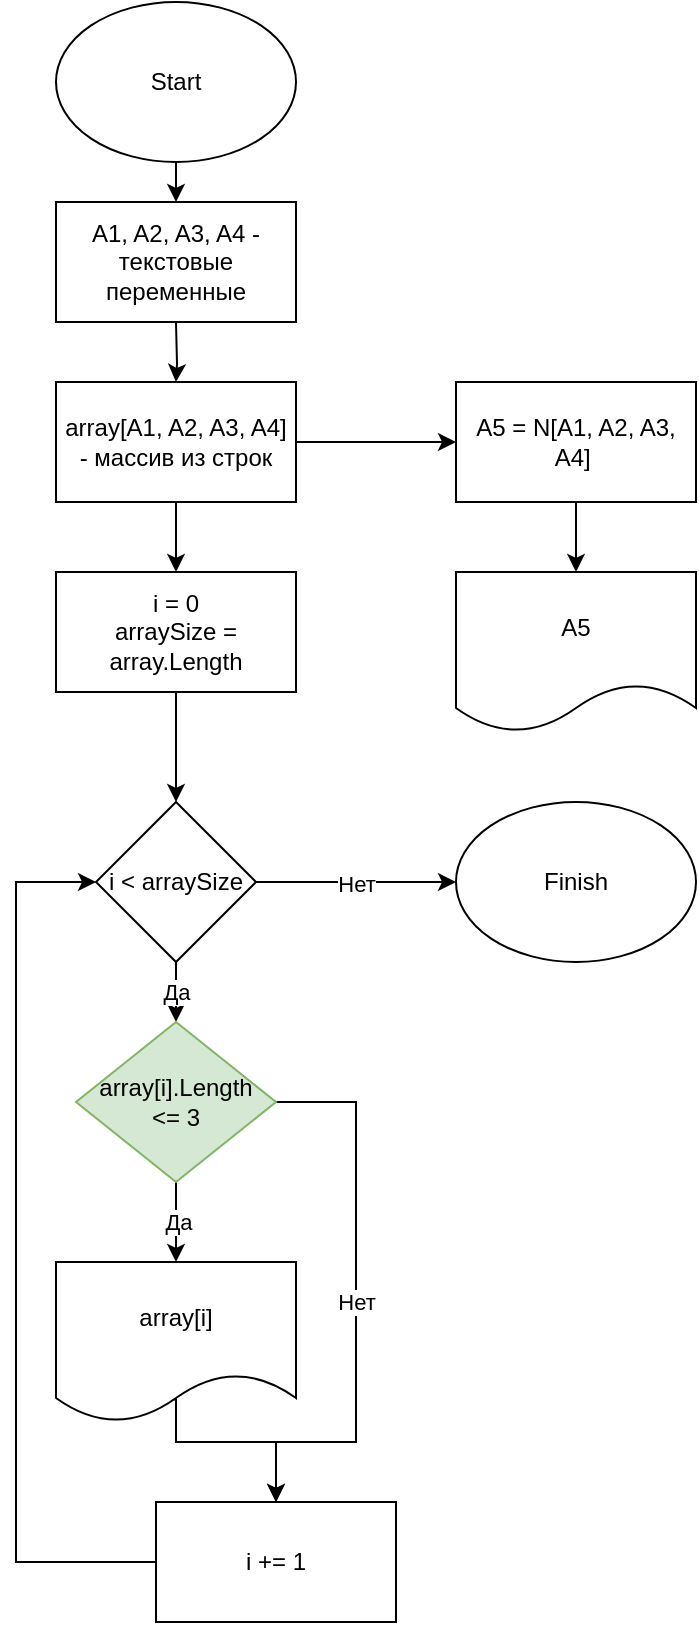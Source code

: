 <mxfile version="20.2.0" type="device"><diagram id="m00QZGib2a8l4ugTcDfq" name="Page-1"><mxGraphModel dx="1358" dy="834" grid="1" gridSize="10" guides="1" tooltips="1" connect="1" arrows="1" fold="1" page="1" pageScale="1" pageWidth="827" pageHeight="1169" math="0" shadow="0"><root><mxCell id="0"/><mxCell id="1" parent="0"/><mxCell id="Fjf4xkC8v7yiVz95J9Yq-1" style="edgeStyle=orthogonalEdgeStyle;rounded=0;orthogonalLoop=1;jettySize=auto;html=1;entryX=0.5;entryY=0;entryDx=0;entryDy=0;" parent="1" target="Fjf4xkC8v7yiVz95J9Yq-3" edge="1"><mxGeometry relative="1" as="geometry"><mxPoint x="450" y="200" as="sourcePoint"/></mxGeometry></mxCell><mxCell id="Fjf4xkC8v7yiVz95J9Yq-3" value="A1, A2, A3, A4 - текстовые переменные" style="rounded=0;whiteSpace=wrap;html=1;" parent="1" vertex="1"><mxGeometry x="390" y="220" width="120" height="60" as="geometry"/></mxCell><mxCell id="Fjf4xkC8v7yiVz95J9Yq-4" style="edgeStyle=orthogonalEdgeStyle;rounded=0;orthogonalLoop=1;jettySize=auto;html=1;" parent="1" target="Fjf4xkC8v7yiVz95J9Yq-7" edge="1"><mxGeometry relative="1" as="geometry"><mxPoint x="450" y="310" as="targetPoint"/><mxPoint x="450" y="280" as="sourcePoint"/></mxGeometry></mxCell><mxCell id="Fjf4xkC8v7yiVz95J9Yq-6" value="" style="edgeStyle=orthogonalEdgeStyle;rounded=0;orthogonalLoop=1;jettySize=auto;html=1;entryX=0.5;entryY=0;entryDx=0;entryDy=0;" parent="1" source="Fjf4xkC8v7yiVz95J9Yq-7" target="Dz12HpwCDafHQP5uagQs-3" edge="1"><mxGeometry relative="1" as="geometry"><mxPoint x="450" y="410" as="targetPoint"/></mxGeometry></mxCell><mxCell id="Dz12HpwCDafHQP5uagQs-2" value="" style="edgeStyle=orthogonalEdgeStyle;rounded=0;orthogonalLoop=1;jettySize=auto;html=1;" edge="1" parent="1" source="Fjf4xkC8v7yiVz95J9Yq-7" target="Fjf4xkC8v7yiVz95J9Yq-20"><mxGeometry relative="1" as="geometry"/></mxCell><mxCell id="Fjf4xkC8v7yiVz95J9Yq-7" value="array[A1, A2, A3, A4] - массив из строк" style="rounded=0;whiteSpace=wrap;html=1;" parent="1" vertex="1"><mxGeometry x="390" y="310" width="120" height="60" as="geometry"/></mxCell><mxCell id="Fjf4xkC8v7yiVz95J9Yq-18" value="Start" style="ellipse;whiteSpace=wrap;html=1;" parent="1" vertex="1"><mxGeometry x="390" y="120" width="120" height="80" as="geometry"/></mxCell><mxCell id="Fjf4xkC8v7yiVz95J9Yq-19" value="" style="edgeStyle=orthogonalEdgeStyle;rounded=0;orthogonalLoop=1;jettySize=auto;html=1;" parent="1" source="Fjf4xkC8v7yiVz95J9Yq-20" target="Dz12HpwCDafHQP5uagQs-1" edge="1"><mxGeometry relative="1" as="geometry"/></mxCell><mxCell id="Fjf4xkC8v7yiVz95J9Yq-20" value="A5 = N[A1, A2, A3, A4]&amp;nbsp;" style="rounded=0;whiteSpace=wrap;html=1;" parent="1" vertex="1"><mxGeometry x="590" y="310" width="120" height="60" as="geometry"/></mxCell><mxCell id="Fjf4xkC8v7yiVz95J9Yq-21" value="Да" style="edgeStyle=orthogonalEdgeStyle;rounded=0;orthogonalLoop=1;jettySize=auto;html=1;" parent="1" source="Fjf4xkC8v7yiVz95J9Yq-23" target="Fjf4xkC8v7yiVz95J9Yq-26" edge="1"><mxGeometry relative="1" as="geometry"/></mxCell><mxCell id="Fjf4xkC8v7yiVz95J9Yq-22" value="Нет" style="edgeStyle=orthogonalEdgeStyle;rounded=0;orthogonalLoop=1;jettySize=auto;html=1;entryX=0;entryY=0.5;entryDx=0;entryDy=0;" parent="1" source="Fjf4xkC8v7yiVz95J9Yq-23" edge="1"><mxGeometry relative="1" as="geometry"><mxPoint x="590" y="560" as="targetPoint"/></mxGeometry></mxCell><mxCell id="Fjf4xkC8v7yiVz95J9Yq-23" value="i &amp;lt; arraySize" style="rhombus;whiteSpace=wrap;html=1;" parent="1" vertex="1"><mxGeometry x="410" y="520" width="80" height="80" as="geometry"/></mxCell><mxCell id="Fjf4xkC8v7yiVz95J9Yq-24" value="Нет" style="edgeStyle=orthogonalEdgeStyle;rounded=0;orthogonalLoop=1;jettySize=auto;html=1;" parent="1" source="Fjf4xkC8v7yiVz95J9Yq-26" edge="1"><mxGeometry relative="1" as="geometry"><mxPoint x="500" y="870" as="targetPoint"/><Array as="points"><mxPoint x="540" y="670"/><mxPoint x="540" y="840"/><mxPoint x="500" y="840"/></Array></mxGeometry></mxCell><mxCell id="Fjf4xkC8v7yiVz95J9Yq-25" value="Да" style="edgeStyle=orthogonalEdgeStyle;rounded=0;orthogonalLoop=1;jettySize=auto;html=1;" parent="1" source="Fjf4xkC8v7yiVz95J9Yq-26" edge="1"><mxGeometry relative="1" as="geometry"><mxPoint x="450" y="750" as="targetPoint"/></mxGeometry></mxCell><mxCell id="Fjf4xkC8v7yiVz95J9Yq-26" value="array[i].Length &lt;br&gt;&amp;lt;= 3" style="rhombus;whiteSpace=wrap;html=1;fillColor=#d5e8d4;strokeColor=#82b366;" parent="1" vertex="1"><mxGeometry x="400" y="630" width="100" height="80" as="geometry"/></mxCell><mxCell id="Fjf4xkC8v7yiVz95J9Yq-27" style="edgeStyle=orthogonalEdgeStyle;rounded=0;orthogonalLoop=1;jettySize=auto;html=1;entryX=0.5;entryY=0;entryDx=0;entryDy=0;exitX=0.491;exitY=0.86;exitDx=0;exitDy=0;exitPerimeter=0;" parent="1" source="Dz12HpwCDafHQP5uagQs-4" target="Fjf4xkC8v7yiVz95J9Yq-30" edge="1"><mxGeometry relative="1" as="geometry"><Array as="points"><mxPoint x="450" y="819"/><mxPoint x="450" y="840"/><mxPoint x="500" y="840"/></Array><mxPoint x="450.034" y="810" as="sourcePoint"/></mxGeometry></mxCell><mxCell id="Fjf4xkC8v7yiVz95J9Yq-29" style="edgeStyle=orthogonalEdgeStyle;rounded=0;orthogonalLoop=1;jettySize=auto;html=1;entryX=0;entryY=0.5;entryDx=0;entryDy=0;exitX=0;exitY=0.5;exitDx=0;exitDy=0;" parent="1" source="Fjf4xkC8v7yiVz95J9Yq-30" target="Fjf4xkC8v7yiVz95J9Yq-23" edge="1"><mxGeometry relative="1" as="geometry"><mxPoint x="350" y="650" as="targetPoint"/><Array as="points"><mxPoint x="370" y="900"/><mxPoint x="370" y="560"/></Array></mxGeometry></mxCell><mxCell id="Fjf4xkC8v7yiVz95J9Yq-30" value="i += 1" style="rounded=0;whiteSpace=wrap;html=1;" parent="1" vertex="1"><mxGeometry x="440" y="870" width="120" height="60" as="geometry"/></mxCell><mxCell id="Fjf4xkC8v7yiVz95J9Yq-33" value="Finish" style="ellipse;whiteSpace=wrap;html=1;" parent="1" vertex="1"><mxGeometry x="590" y="520" width="120" height="80" as="geometry"/></mxCell><mxCell id="Dz12HpwCDafHQP5uagQs-1" value="A5" style="shape=document;whiteSpace=wrap;html=1;boundedLbl=1;" vertex="1" parent="1"><mxGeometry x="590" y="405" width="120" height="80" as="geometry"/></mxCell><mxCell id="Dz12HpwCDafHQP5uagQs-5" value="" style="edgeStyle=orthogonalEdgeStyle;rounded=0;orthogonalLoop=1;jettySize=auto;html=1;" edge="1" parent="1" source="Dz12HpwCDafHQP5uagQs-3" target="Fjf4xkC8v7yiVz95J9Yq-23"><mxGeometry relative="1" as="geometry"/></mxCell><mxCell id="Dz12HpwCDafHQP5uagQs-3" value="i = 0&lt;br&gt;arraySize = array.Length" style="rounded=0;whiteSpace=wrap;html=1;" vertex="1" parent="1"><mxGeometry x="390" y="405" width="120" height="60" as="geometry"/></mxCell><mxCell id="Dz12HpwCDafHQP5uagQs-4" value="array[i]" style="shape=document;whiteSpace=wrap;html=1;boundedLbl=1;" vertex="1" parent="1"><mxGeometry x="390" y="750" width="120" height="80" as="geometry"/></mxCell></root></mxGraphModel></diagram></mxfile>